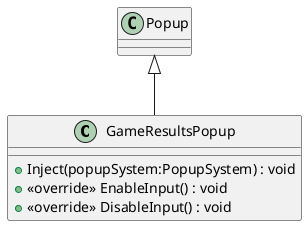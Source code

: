 @startuml
class GameResultsPopup {
    + Inject(popupSystem:PopupSystem) : void
    + <<override>> EnableInput() : void
    + <<override>> DisableInput() : void
}
Popup <|-- GameResultsPopup
@enduml
